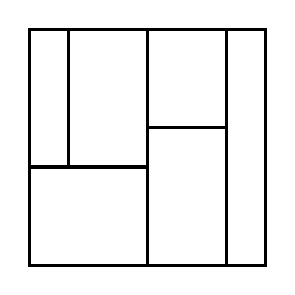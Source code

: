 \begin{tikzpicture}[very thick, scale=.5]
    \draw (0,5/2) rectangle (1,6);
    \draw (1,5/2) rectangle (3,6);
    \draw (0,0) rectangle (3,5/2);
    \draw (3,7/2) rectangle (5,6);
    \draw (3,0) rectangle (5,7/2);
    \draw (5,0) rectangle (6,6);
\end{tikzpicture}
